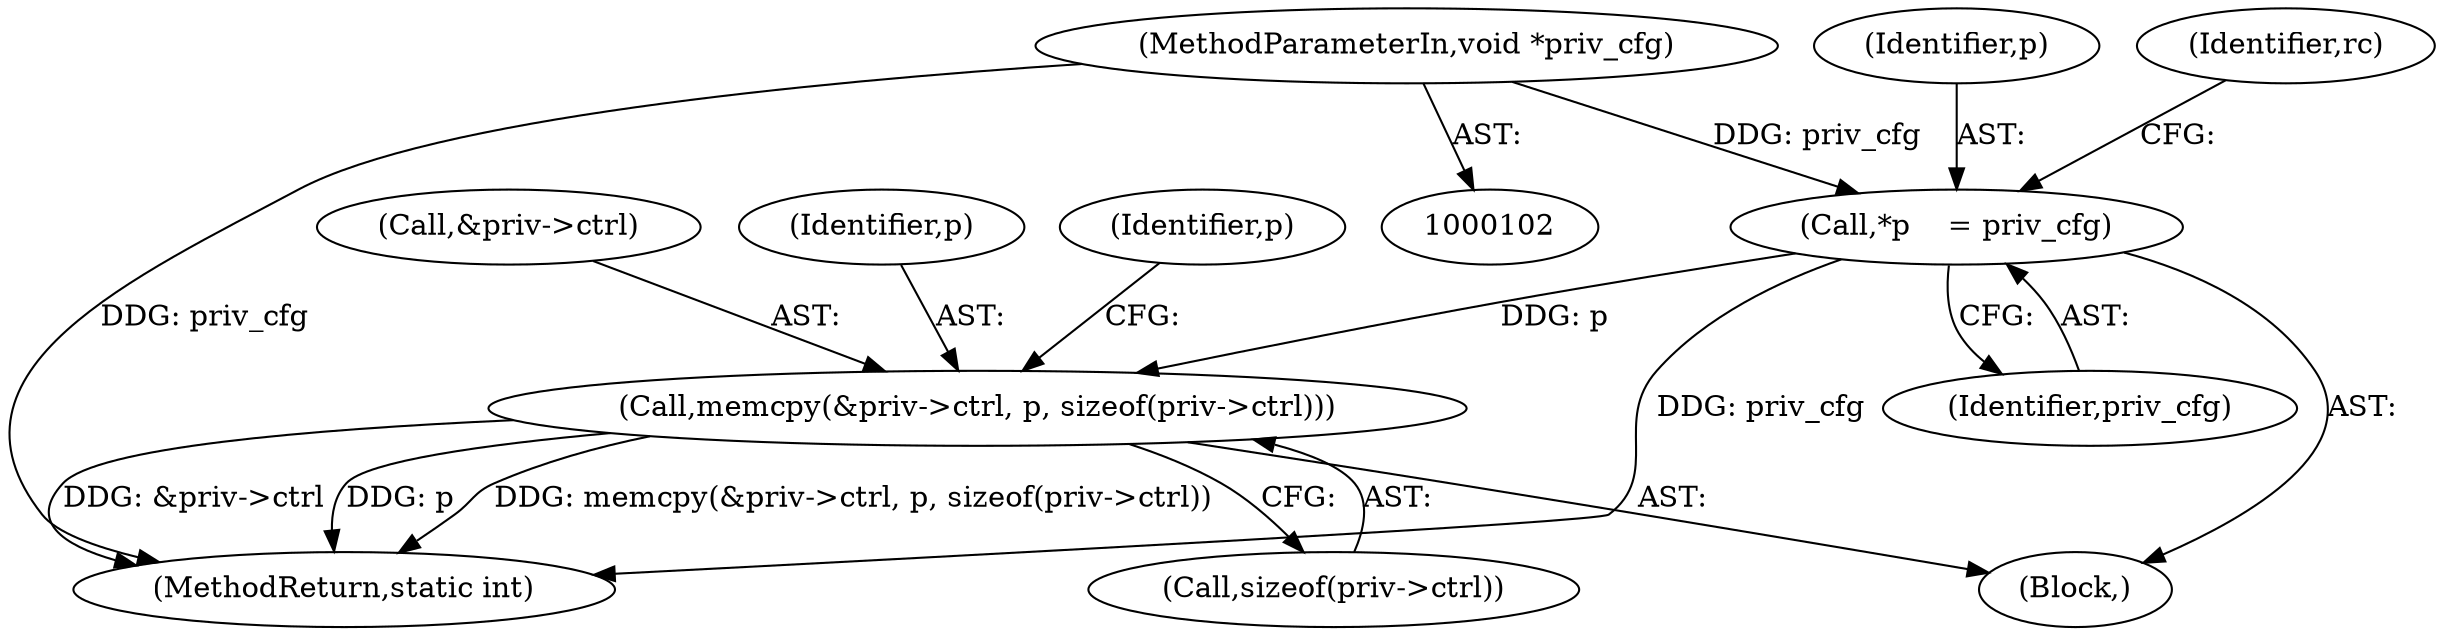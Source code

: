 digraph "0_linux_8dfbcc4351a0b6d2f2d77f367552f48ffefafe18@API" {
"1000134" [label="(Call,memcpy(&priv->ctrl, p, sizeof(priv->ctrl)))"];
"1000113" [label="(Call,*p    = priv_cfg)"];
"1000104" [label="(MethodParameterIn,void *priv_cfg)"];
"1000285" [label="(MethodReturn,static int)"];
"1000104" [label="(MethodParameterIn,void *priv_cfg)"];
"1000115" [label="(Identifier,priv_cfg)"];
"1000135" [label="(Call,&priv->ctrl)"];
"1000105" [label="(Block,)"];
"1000114" [label="(Identifier,p)"];
"1000139" [label="(Identifier,p)"];
"1000146" [label="(Identifier,p)"];
"1000118" [label="(Identifier,rc)"];
"1000134" [label="(Call,memcpy(&priv->ctrl, p, sizeof(priv->ctrl)))"];
"1000140" [label="(Call,sizeof(priv->ctrl))"];
"1000113" [label="(Call,*p    = priv_cfg)"];
"1000134" -> "1000105"  [label="AST: "];
"1000134" -> "1000140"  [label="CFG: "];
"1000135" -> "1000134"  [label="AST: "];
"1000139" -> "1000134"  [label="AST: "];
"1000140" -> "1000134"  [label="AST: "];
"1000146" -> "1000134"  [label="CFG: "];
"1000134" -> "1000285"  [label="DDG: p"];
"1000134" -> "1000285"  [label="DDG: memcpy(&priv->ctrl, p, sizeof(priv->ctrl))"];
"1000134" -> "1000285"  [label="DDG: &priv->ctrl"];
"1000113" -> "1000134"  [label="DDG: p"];
"1000113" -> "1000105"  [label="AST: "];
"1000113" -> "1000115"  [label="CFG: "];
"1000114" -> "1000113"  [label="AST: "];
"1000115" -> "1000113"  [label="AST: "];
"1000118" -> "1000113"  [label="CFG: "];
"1000113" -> "1000285"  [label="DDG: priv_cfg"];
"1000104" -> "1000113"  [label="DDG: priv_cfg"];
"1000104" -> "1000102"  [label="AST: "];
"1000104" -> "1000285"  [label="DDG: priv_cfg"];
}
